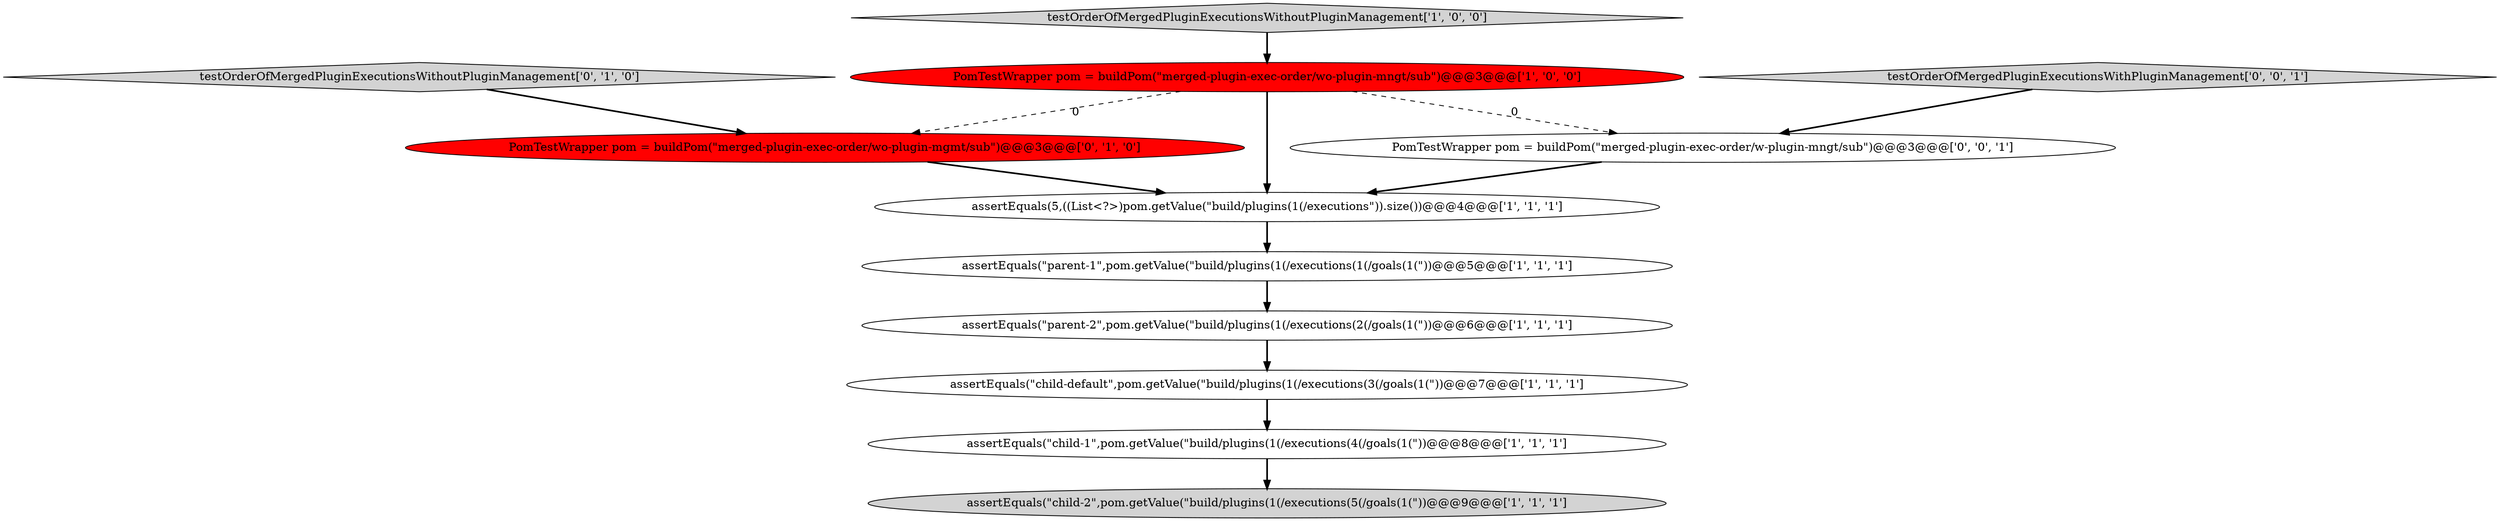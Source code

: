 digraph {
1 [style = filled, label = "assertEquals(\"parent-2\",pom.getValue(\"build/plugins(1(/executions(2(/goals(1(\"))@@@6@@@['1', '1', '1']", fillcolor = white, shape = ellipse image = "AAA0AAABBB1BBB"];
10 [style = filled, label = "testOrderOfMergedPluginExecutionsWithPluginManagement['0', '0', '1']", fillcolor = lightgray, shape = diamond image = "AAA0AAABBB3BBB"];
6 [style = filled, label = "testOrderOfMergedPluginExecutionsWithoutPluginManagement['1', '0', '0']", fillcolor = lightgray, shape = diamond image = "AAA0AAABBB1BBB"];
7 [style = filled, label = "assertEquals(\"child-1\",pom.getValue(\"build/plugins(1(/executions(4(/goals(1(\"))@@@8@@@['1', '1', '1']", fillcolor = white, shape = ellipse image = "AAA0AAABBB1BBB"];
2 [style = filled, label = "assertEquals(\"parent-1\",pom.getValue(\"build/plugins(1(/executions(1(/goals(1(\"))@@@5@@@['1', '1', '1']", fillcolor = white, shape = ellipse image = "AAA0AAABBB1BBB"];
4 [style = filled, label = "assertEquals(\"child-2\",pom.getValue(\"build/plugins(1(/executions(5(/goals(1(\"))@@@9@@@['1', '1', '1']", fillcolor = lightgray, shape = ellipse image = "AAA0AAABBB1BBB"];
9 [style = filled, label = "PomTestWrapper pom = buildPom(\"merged-plugin-exec-order/wo-plugin-mgmt/sub\")@@@3@@@['0', '1', '0']", fillcolor = red, shape = ellipse image = "AAA1AAABBB2BBB"];
8 [style = filled, label = "testOrderOfMergedPluginExecutionsWithoutPluginManagement['0', '1', '0']", fillcolor = lightgray, shape = diamond image = "AAA0AAABBB2BBB"];
11 [style = filled, label = "PomTestWrapper pom = buildPom(\"merged-plugin-exec-order/w-plugin-mngt/sub\")@@@3@@@['0', '0', '1']", fillcolor = white, shape = ellipse image = "AAA0AAABBB3BBB"];
3 [style = filled, label = "assertEquals(\"child-default\",pom.getValue(\"build/plugins(1(/executions(3(/goals(1(\"))@@@7@@@['1', '1', '1']", fillcolor = white, shape = ellipse image = "AAA0AAABBB1BBB"];
5 [style = filled, label = "assertEquals(5,((List<?>)pom.getValue(\"build/plugins(1(/executions\")).size())@@@4@@@['1', '1', '1']", fillcolor = white, shape = ellipse image = "AAA0AAABBB1BBB"];
0 [style = filled, label = "PomTestWrapper pom = buildPom(\"merged-plugin-exec-order/wo-plugin-mngt/sub\")@@@3@@@['1', '0', '0']", fillcolor = red, shape = ellipse image = "AAA1AAABBB1BBB"];
1->3 [style = bold, label=""];
9->5 [style = bold, label=""];
11->5 [style = bold, label=""];
5->2 [style = bold, label=""];
0->11 [style = dashed, label="0"];
6->0 [style = bold, label=""];
0->9 [style = dashed, label="0"];
7->4 [style = bold, label=""];
3->7 [style = bold, label=""];
2->1 [style = bold, label=""];
0->5 [style = bold, label=""];
8->9 [style = bold, label=""];
10->11 [style = bold, label=""];
}
